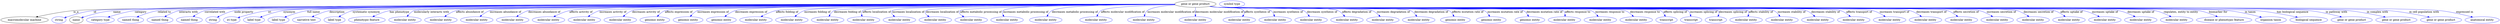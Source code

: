 digraph {
	graph [bb="0,0,10730,123"];
	node [label="\N"];
	"gene or gene product"	 [height=0.5,
		label="gene or gene product",
		pos="5167.4,105",
		width=2.3651];
	"macromolecular machine"	 [height=0.5,
		pos="101.39,18",
		width=2.8164];
	"gene or gene product" -> "macromolecular machine"	 [label=is_a,
		lp="327.39,61.5",
		pos="e,152.5,33.566 5081.8,104.91 4452.7,104.21 562.27,98.688 316.39,69 263.57,62.622 204.87,48.185 162.17,36.294"];
	id	 [color=blue,
		height=0.5,
		label=string,
		pos="251.39,18",
		width=0.84854];
	"gene or gene product" -> id	 [color=blue,
		label=id,
		lp="416.89,61.5",
		pos="e,275.05,29.681 5082.1,104.66 4451.3,102.1 531.73,85.579 411.39,69 356.17,61.392 342.77,55.079 290.39,36 288.5,35.311 286.57,34.567 \
284.64,33.787",
		style=solid];
	name	 [height=0.5,
		pos="330.39,18",
		width=0.84854];
	"gene or gene product" -> name	 [color=blue,
		label=name,
		lp="515.89,61.5",
		pos="e,354.23,29.542 5082.1,104.93 4467.9,104.32 736.33,99.403 500.39,69 441.27,61.382 426.67,55.639 370.39,36 368.15,35.217 365.85,34.357 \
363.56,33.451",
		style=solid];
	category	 [color=blue,
		height=0.5,
		label="category type",
		pos="437.39,18",
		width=1.6249];
	"gene or gene product" -> category	 [color=blue,
		label=category,
		lp="621.89,61.5",
		pos="e,472.46,32.468 5082,104.68 4465.4,102.32 713.43,87.249 598.39,69 557.98,62.589 513.78,48.01 481.93,36.075",
		style=solid];
	"related to"	 [color=blue,
		height=0.5,
		label="named thing",
		pos="569.39,18",
		width=1.5346];
	"gene or gene product" -> "related to"	 [color=blue,
		label="related to",
		lp="727.39,61.5",
		pos="e,599.4,33.195 5082,104.74 4473.3,102.8 813.11,90.298 701.39,69 669.08,62.84 634.46,49.172 608.78,37.535",
		style=solid];
	"interacts with"	 [color=blue,
		height=0.5,
		label="named thing",
		pos="697.39,18",
		width=1.5346];
	"gene or gene product" -> "interacts with"	 [color=blue,
		label="interacts with",
		lp="833.39,61.5",
		pos="e,721.34,34.41 5081.9,104.84 4480.3,103.68 904.35,95.643 796.39,69 772.84,63.187 748.59,50.822 729.99,39.723",
		style=solid];
	"correlated with"	 [color=blue,
		height=0.5,
		label="named thing",
		pos="825.39,18",
		width=1.5346];
	"gene or gene product" -> "correlated with"	 [color=blue,
		label="correlated with",
		lp="948.39,61.5",
		pos="e,845.43,34.88 5082.1,104.92 4490.1,104.27 1011.4,99.169 907.39,69 888.01,63.376 868.72,51.765 853.73,41.04",
		style=solid];
	"node property"	 [color=blue,
		height=0.5,
		label=string,
		pos="929.39,18",
		width=0.84854];
	"gene or gene product" -> "node property"	 [color=blue,
		label="node property",
		lp="1073.4,61.5",
		pos="e,950.28,31.485 5082,104.77 4499.9,103.15 1137.5,92.754 1035.4,69 1008.1,62.66 979.69,48.497 959.14,36.701",
		style=solid];
	iri	 [color=blue,
		height=0.5,
		label="iri type",
		pos="1014.4,18",
		width=1.011];
	"gene or gene product" -> iri	 [color=blue,
		label=iri,
		lp="1185.9,61.5",
		pos="e,1042.4,29.677 5081.9,104.86 4520.6,103.87 1379.1,97.102 1179.4,69 1134.5,62.678 1085,46.007 1052,33.432",
		style=solid];
	synonym	 [color=blue,
		height=0.5,
		label="label type",
		pos="1114.4,18",
		width=1.2638];
	"gene or gene product" -> synonym	 [color=blue,
		label=synonym,
		lp="1274.9,61.5",
		pos="e,1142.8,32.092 5081.9,104.63 4517.6,102.12 1346.8,87.255 1249.4,69 1215.3,62.611 1178.6,48.209 1152.1,36.333",
		style=solid];
	"full name"	 [color=blue,
		height=0.5,
		label="label type",
		pos="1223.4,18",
		width=1.2638];
	"gene or gene product" -> "full name"	 [color=blue,
		label="full name",
		lp="1382.9,61.5",
		pos="e,1251.6,32.209 5082,104.61 4527.1,102.04 1451,86.98 1356.4,69 1322.9,62.626 1286.8,48.296 1260.7,36.445",
		style=solid];
	description	 [color=blue,
		height=0.5,
		label="narrative text",
		pos="1344.4,18",
		width=1.6068];
	"gene or gene product" -> description	 [color=blue,
		label=description,
		lp="1488.9,61.5",
		pos="e,1371.9,34.163 5082.1,104.65 4536.1,102.37 1549.8,88.986 1458.4,69 1431.1,63.045 1402.5,50.199 1380.7,38.891",
		style=solid];
	"systematic synonym"	 [color=blue,
		height=0.5,
		label="label type",
		pos="1465.4,18",
		width=1.2638];
	"gene or gene product" -> "systematic synonym"	 [color=blue,
		label="systematic synonym",
		lp="1617.4,61.5",
		pos="e,1487.8,33.895 5081.9,104.71 4544.1,102.78 1649.4,91.404 1561.4,69 1538.3,63.135 1514.7,50.684 1496.7,39.553",
		style=solid];
	"has phenotype"	 [color=blue,
		height=0.5,
		label="phenotypic feature",
		pos="1605.4,18",
		width=2.1304];
	"gene or gene product" -> "has phenotype"	 [color=blue,
		label="has phenotype",
		lp="1763.9,61.5",
		pos="e,1635.1,34.66 5082,104.57 4559.1,101.87 1809.1,86.843 1724.4,69 1696.4,63.094 1666.7,50.429 1644.1,39.199",
		style=solid];
	"molecularly interacts with"	 [color=blue,
		height=0.5,
		label="molecular entity",
		pos="1769.4,18",
		width=1.9137];
	"gene or gene product" -> "molecularly interacts with"	 [color=blue,
		label="molecularly interacts with",
		lp="1902.9,61.5",
		pos="e,1784.8,35.808 5082.1,104.86 4568.7,103.92 1910,97.671 1831.4,69 1816.6,63.622 1802.9,53.101 1792.1,43.005",
		style=solid];
	"affects abundance of"	 [color=blue,
		height=0.5,
		label="molecular entity",
		pos="1925.4,18",
		width=1.9137];
	"gene or gene product" -> "affects abundance of"	 [color=blue,
		label="affects abundance of",
		lp="2069.9,61.5",
		pos="e,1947.5,35.125 5082,104.62 4585.5,102.35 2089.5,89.915 2013.4,69 1992.8,63.351 1972.1,51.698 1955.9,40.956",
		style=solid];
	"increases abundance of"	 [color=blue,
		height=0.5,
		label="molecular entity",
		pos="2081.4,18",
		width=1.9137];
	"gene or gene product" -> "increases abundance of"	 [color=blue,
		label="increases abundance of",
		lp="2223.9,61.5",
		pos="e,2101.2,35.355 5082.1,104.63 4599.6,102.44 2232.2,90.637 2160.4,69 2141.8,63.41 2123.5,52.039 2109.2,41.45",
		style=solid];
	"decreases abundance of"	 [color=blue,
		height=0.5,
		label="molecular entity",
		pos="2237.4,18",
		width=1.9137];
	"gene or gene product" -> "decreases abundance of"	 [color=blue,
		label="decreases abundance of",
		lp="2391.9,61.5",
		pos="e,2260,35.119 5081.9,104.5 4615.5,101.7 2395.5,87.429 2327.4,69 2306.5,63.343 2285.3,51.69 2268.7,40.949",
		style=solid];
	"affects activity of"	 [color=blue,
		height=0.5,
		label="molecular entity",
		pos="2393.4,18",
		width=1.9137];
	"gene or gene product" -> "affects activity of"	 [color=blue,
		label="affects activity of",
		lp="2552.4,61.5",
		pos="e,2421,34.629 5082,104.84 4640.4,103.89 2632.8,97.996 2504.4,69 2478.3,63.099 2450.9,50.606 2429.9,39.462",
		style=solid];
	"increases activity of"	 [color=blue,
		height=0.5,
		label="molecular entity",
		pos="2549.4,18",
		width=1.9137];
	"gene or gene product" -> "increases activity of"	 [color=blue,
		label="increases activity of",
		lp="2694.9,61.5",
		pos="e,2572.3,35.109 5082.3,104.36 4648.4,101.03 2700.6,85.187 2640.4,69 2619.1,63.276 2597.5,51.458 2580.6,40.639",
		style=solid];
	"decreases activity of"	 [color=blue,
		height=0.5,
		label="molecular entity",
		pos="2705.4,18",
		width=1.9137];
	"gene or gene product" -> "decreases activity of"	 [color=blue,
		label="decreases activity of",
		lp="2838.4,61.5",
		pos="e,2724.7,35.33 5082.3,104.37 4663.3,101.18 2838.4,86.331 2782.4,69 2764.4,63.427 2746.7,52.213 2732.8,41.716",
		style=solid];
	"affects expression of"	 [color=blue,
		height=0.5,
		label="genomic entity",
		pos="2856.4,18",
		width=1.7693];
	"gene or gene product" -> "affects expression of"	 [color=blue,
		label="affects expression of",
		lp="2980.9,61.5",
		pos="e,2873.3,35.549 5082,104.35 4678.1,101.18 2976.3,86.78 2924.4,69 2908.4,63.525 2893.1,52.737 2881.1,42.487",
		style=solid];
	"increases expression of"	 [color=blue,
		height=0.5,
		label="genomic entity",
		pos="3001.4,18",
		width=1.7693];
	"gene or gene product" -> "increases expression of"	 [color=blue,
		label="increases expression of",
		lp="3129.9,61.5",
		pos="e,3017.4,35.531 5082.3,104.28 4694.9,100.91 3114.6,86.134 3066.4,69 3050.9,63.501 3036.3,52.71 3024.8,42.465",
		style=solid];
	"decreases expression of"	 [color=blue,
		height=0.5,
		label="genomic entity",
		pos="3146.4,18",
		width=1.7693];
	"gene or gene product" -> "decreases expression of"	 [color=blue,
		label="decreases expression of",
		lp="3292.9,61.5",
		pos="e,3166.8,35.065 5082,104.68 4719,103.16 3318.3,95.574 3228.4,69 3209.2,63.318 3190,51.822 3175.1,41.181",
		style=solid];
	"affects folding of"	 [color=blue,
		height=0.5,
		label="molecular entity",
		pos="3297.4,18",
		width=1.9137];
	"gene or gene product" -> "affects folding of"	 [color=blue,
		label="affects folding of",
		lp="3446.4,61.5",
		pos="e,3323,34.82 5082.2,104.31 4740.2,101.39 3481.8,89.331 3399.4,69 3375.5,63.102 3350.8,50.906 3331.6,39.919",
		style=solid];
	"increases folding of"	 [color=blue,
		height=0.5,
		label="molecular entity",
		pos="3453.4,18",
		width=1.9137];
	"gene or gene product" -> "increases folding of"	 [color=blue,
		label="increases folding of",
		lp="3578.4,61.5",
		pos="e,3471.2,35.524 5082.1,104.53 4755.4,102.55 3598.7,93.825 3524.4,69 3507.7,63.438 3491.6,52.491 3479,42.161",
		style=solid];
	"decreases folding of"	 [color=blue,
		height=0.5,
		label="molecular entity",
		pos="3609.4,18",
		width=1.9137];
	"gene or gene product" -> "decreases folding of"	 [color=blue,
		label="decreases folding of",
		lp="3710.4,61.5",
		pos="e,3620,35.888 5082.2,104.83 4772.3,103.97 3720.5,98.868 3655.4,69 3643.7,63.652 3633.8,53.802 3626.1,44.173",
		style=solid];
	"affects localization of"	 [color=blue,
		height=0.5,
		label="molecular entity",
		pos="3765.4,18",
		width=1.9137];
	"gene or gene product" -> "affects localization of"	 [color=blue,
		label="affects localization of",
		lp="3837.4,61.5",
		pos="e,3764.9,36.003 5082.3,104.17 4784.2,101.08 3804,89.408 3778.4,69 3771.4,63.429 3767.9,54.676 3766.1,45.984",
		style=solid];
	"increases localization of"	 [color=blue,
		height=0.5,
		label="molecular entity",
		pos="3921.4,18",
		width=1.9137];
	"gene or gene product" -> "increases localization of"	 [color=blue,
		label="increases localization of",
		lp="3970.4,61.5",
		pos="e,3907.2,36.087 5082.2,104.15 4801.8,101.16 3924.9,90.138 3904.4,69 3898.1,62.512 3899,53.625 3902.6,45.086",
		style=solid];
	"decreases localization of"	 [color=blue,
		height=0.5,
		label="molecular entity",
		pos="4077.4,18",
		width=1.9137];
	"gene or gene product" -> "decreases localization of"	 [color=blue,
		label="decreases localization of",
		lp="4111.4,61.5",
		pos="e,4054.8,35.267 5082.2,103.84 4823.4,100.11 4062.4,87.599 4044.4,69 4036.9,61.266 4040.6,51.589 4047.8,42.749",
		style=solid];
	"affects metabolic processing of"	 [color=blue,
		height=0.5,
		label="molecular entity",
		pos="4233.4,18",
		width=1.9137];
	"gene or gene product" -> "affects metabolic processing of"	 [color=blue,
		label="affects metabolic processing of",
		lp="4271.9,61.5",
		pos="e,4203.2,34.251 5082.3,103.43 4846.7,98.896 4201.9,85.037 4186.4,69 4177.4,59.703 4184.2,49.244 4195.1,40.229",
		style=solid];
	"increases metabolic processing of"	 [color=blue,
		height=0.5,
		label="molecular entity",
		pos="4389.4,18",
		width=1.9137];
	"gene or gene product" -> "increases metabolic processing of"	 [color=blue,
		label="increases metabolic processing of",
		lp="4457.4,61.5",
		pos="e,4371.7,35.734 5082,104.3 4880.4,102.23 4389.8,94.578 4365.4,69 4358.7,61.998 4360.8,52.784 4365.8,44.117",
		style=solid];
	"decreases metabolic processing of"	 [color=blue,
		height=0.5,
		label="molecular entity",
		pos="4545.4,18",
		width=1.9137];
	"gene or gene product" -> "decreases metabolic processing of"	 [color=blue,
		label="decreases metabolic processing of",
		lp="4657.9,61.5",
		pos="e,4547.2,36.075 5082.9,102.38 4921.9,97.05 4584.9,84.154 4564.4,69 4556.9,63.448 4552.3,54.583 4549.6,45.791",
		style=solid];
	"affects molecular modification of"	 [color=blue,
		height=0.5,
		label="molecular entity",
		pos="4740.4,18",
		width=1.9137];
	"gene or gene product" -> "affects molecular modification of"	 [color=blue,
		label="affects molecular modification of",
		lp="4860.4,61.5",
		pos="e,4745.5,36.155 5083.7,101.62 4974.5,96.578 4794.1,85.826 4768.4,69 4759.9,63.477 4753.8,54.501 4749.5,45.607",
		style=solid];
	"increases molecular modification of"	 [color=blue,
		height=0.5,
		label="molecular entity",
		pos="4947.4,18",
		width=1.9137];
	"gene or gene product" -> "increases molecular modification of"	 [color=blue,
		label="increases molecular modification of",
		lp="5064.9,61.5",
		pos="e,4949.6,36.179 5087.4,98.754 5039.7,93.51 4984.8,84.337 4966.4,69 4959.4,63.167 4955,54.505 4952.2,45.967",
		style=solid];
	"decreases molecular modification of"	 [color=blue,
		height=0.5,
		label="molecular entity",
		pos="5167.4,18",
		width=1.9137];
	"gene or gene product" -> "decreases molecular modification of"	 [color=blue,
		label="decreases molecular modification of",
		lp="5266.9,61.5",
		pos="e,5167.4,36.003 5167.4,86.974 5167.4,75.192 5167.4,59.561 5167.4,46.158",
		style=solid];
	"affects synthesis of"	 [color=blue,
		height=0.5,
		label="molecular entity",
		pos="5329.4,18",
		width=1.9137];
	"gene or gene product" -> "affects synthesis of"	 [color=blue,
		label="affects synthesis of",
		lp="5423.9,61.5",
		pos="e,5354.7,34.932 5230.1,92.811 5240.5,90.831 5251.3,88.831 5261.4,87 5284.9,82.753 5352,87.254 5367.4,69 5374.6,60.432 5370.1,50.636 \
5362.1,41.934",
		style=solid];
	"increases synthesis of"	 [color=blue,
		height=0.5,
		label="molecular entity",
		pos="5485.4,18",
		width=1.9137];
	"gene or gene product" -> "increases synthesis of"	 [color=blue,
		label="increases synthesis of",
		lp="5547.4,61.5",
		pos="e,5488.9,36.01 5228.2,92.376 5239.2,90.368 5250.6,88.471 5261.4,87 5285.6,83.699 5463,86.128 5480.4,69 5486.4,63.054 5488.7,54.471 \
5489.1,46.037",
		style=solid];
	"decreases synthesis of"	 [color=blue,
		height=0.5,
		label="molecular entity",
		pos="5641.4,18",
		width=1.9137];
	"gene or gene product" -> "decreases synthesis of"	 [color=blue,
		label="decreases synthesis of",
		lp="5685.9,61.5",
		pos="e,5635.4,36.099 5227.6,92.194 5238.8,90.179 5250.4,88.327 5261.4,87 5299.9,82.338 5577,88.9 5610.4,69 5619.4,63.601 5626.2,54.445 \
5631,45.368",
		style=solid];
	"affects degradation of"	 [color=blue,
		height=0.5,
		label="molecular entity",
		pos="5797.4,18",
		width=1.9137];
	"gene or gene product" -> "affects degradation of"	 [color=blue,
		label="affects degradation of",
		lp="5829.9,61.5",
		pos="e,5786.4,35.835 5227.1,92.151 5238.4,90.114 5250.2,88.265 5261.4,87 5315.4,80.869 5701,91.739 5750.4,69 5762.3,63.532 5772.5,53.525 \
5780.4,43.815",
		style=solid];
	"increases degradation of"	 [color=blue,
		height=0.5,
		label="molecular entity",
		pos="5953.4,18",
		width=1.9137];
	"gene or gene product" -> "increases degradation of"	 [color=blue,
		label="increases degradation of",
		lp="5984.9,61.5",
		pos="e,5938.6,35.7 5227.1,92.076 5238.4,90.046 5250.2,88.218 5261.4,87 5331.2,79.369 5827.8,94.173 5893.4,69 5907.8,63.481 5921.1,52.943 \
5931.5,42.872",
		style=solid];
	"decreases degradation of"	 [color=blue,
		height=0.5,
		label="molecular entity",
		pos="6109.4,18",
		width=1.9137];
	"gene or gene product" -> "decreases degradation of"	 [color=blue,
		label="decreases degradation of",
		lp="6145.9,61.5",
		pos="e,6096.5,35.699 5226.8,92.068 5238.3,90.025 5250.2,88.195 5261.4,87 5305.3,82.335 6014.6,85.765 6055.4,69 6068.6,63.587 6080.4,53.349 \
6089.7,43.459",
		style=solid];
	"affects mutation rate of"	 [color=blue,
		height=0.5,
		label="genomic entity",
		pos="6260.4,18",
		width=1.7693];
	"gene or gene product" -> "affects mutation rate of"	 [color=blue,
		label="affects mutation rate of",
		lp="6300.4,61.5",
		pos="e,6250.8,35.883 5226.8,92.033 5238.3,89.993 5250.2,88.173 5261.4,87 5314.2,81.485 6169.4,91.845 6217.4,69 6228.6,63.645 6238,53.794 \
6245.1,44.167",
		style=solid];
	"increases mutation rate of"	 [color=blue,
		height=0.5,
		label="genomic entity",
		pos="6405.4,18",
		width=1.7693];
	"gene or gene product" -> "increases mutation rate of"	 [color=blue,
		label="increases mutation rate of",
		lp="6456.4,61.5",
		pos="e,6397.6,36.077 5226.6,92.055 5238.1,89.999 5250.1,88.167 5261.4,87 5322.6,80.692 6313.8,97.388 6368.4,69 6378.5,63.72 6386.6,54.243 \
6392.5,44.88",
		style=solid];
	"decreases mutation rate of"	 [color=blue,
		height=0.5,
		label="genomic entity",
		pos="6550.4,18",
		width=1.7693];
	"gene or gene product" -> "decreases mutation rate of"	 [color=blue,
		label="decreases mutation rate of",
		lp="6615.4,61.5",
		pos="e,6548.7,36.231 5226.6,92.036 5238.1,89.981 5250.1,88.155 5261.4,87 5296.5,83.419 6502.6,89.332 6531.4,69 6539,63.62 6543.6,54.794 \
6546.3,45.985",
		style=solid];
	"affects response to"	 [color=blue,
		height=0.5,
		label="molecular entity",
		pos="6701.4,18",
		width=1.9137];
	"gene or gene product" -> "affects response to"	 [color=blue,
		label="affects response to",
		lp="6752.4,61.5",
		pos="e,6703.1,36.183 5226.6,92.022 5238.1,89.968 5250.1,88.146 5261.4,87 5300.9,82.999 6660.9,94.436 6691.4,69 6698,63.455 6701.1,54.9 \
6702.4,46.37",
		style=solid];
	"increases response to"	 [color=blue,
		height=0.5,
		label="molecular entity",
		pos="6857.4,18",
		width=1.9137];
	"gene or gene product" -> "increases response to"	 [color=blue,
		label="increases response to",
		lp="6885.9,61.5",
		pos="e,6845.5,35.981 5226.6,92.013 5238.1,89.96 5250.1,88.141 5261.4,87 5304.1,82.694 6767.9,85.862 6807.4,69 6819.8,63.713 6830.6,53.735 \
6839.1,43.996",
		style=solid];
	"decreases response to"	 [color=blue,
		height=0.5,
		label="molecular entity",
		pos="7013.4,18",
		width=1.9137];
	"gene or gene product" -> "decreases response to"	 [color=blue,
		label="decreases response to",
		lp="7033.4,61.5",
		pos="e,6997.1,35.573 5226.6,92.004 5238.1,89.952 5250.1,88.136 5261.4,87 5354.6,77.654 6858.9,99.733 6947.4,69 6963.1,63.557 6977.9,52.772 \
6989.6,42.517",
		style=solid];
	"affects splicing of"	 [color=blue,
		height=0.5,
		label=transcript,
		pos="7144.4,18",
		width=1.2277];
	"gene or gene product" -> "affects splicing of"	 [color=blue,
		label="affects splicing of",
		lp="7166.4,61.5",
		pos="e,7133.5,35.465 5226.6,91.996 5238.1,89.945 5250.1,88.131 5261.4,87 5312.1,81.936 7049.7,89.447 7096.4,69 7108.7,63.627 7119.3,53.435 \
7127.4,43.566",
		style=solid];
	"increases splicing of"	 [color=blue,
		height=0.5,
		label=transcript,
		pos="7250.4,18",
		width=1.2277];
	"gene or gene product" -> "increases splicing of"	 [color=blue,
		label="increases splicing of",
		lp="7291.4,61.5",
		pos="e,7244.6,36.014 5226.6,91.991 5238.1,89.94 5250.1,88.127 5261.4,87 5315.5,81.613 7172.1,95.88 7219.4,69 7228.7,63.7 7235.6,54.349 \
7240.4,45.09",
		style=solid];
	"decreases splicing of"	 [color=blue,
		height=0.5,
		label=transcript,
		pos="7356.4,18",
		width=1.2277];
	"gene or gene product" -> "decreases splicing of"	 [color=blue,
		label="decreases splicing of",
		lp="7416.4,61.5",
		pos="e,7360,35.978 5226.6,91.985 5238.1,89.935 5250.1,88.124 5261.4,87 5290.3,84.134 7330,88.592 7351.4,69 7357.7,63.237 7360,54.627 \
7360.4,46.115",
		style=solid];
	"affects stability of"	 [color=blue,
		height=0.5,
		label="molecular entity",
		pos="7487.4,18",
		width=1.9137];
	"gene or gene product" -> "affects stability of"	 [color=blue,
		label="affects stability of",
		lp="7536.9,61.5",
		pos="e,7489.1,36.197 5226.6,91.981 5238.1,89.931 5250.1,88.121 5261.4,87 5292,83.968 7453.7,88.655 7477.4,69 7484.1,63.47 7487.1,54.918 \
7488.4,46.388",
		style=solid];
	"increases stability of"	 [color=blue,
		height=0.5,
		label="molecular entity",
		pos="7643.4,18",
		width=1.9137];
	"gene or gene product" -> "increases stability of"	 [color=blue,
		label="increases stability of",
		lp="7668.4,61.5",
		pos="e,7630.8,35.769 5226.6,91.977 5238.1,89.928 5250.1,88.119 5261.4,87 5325.8,80.64 7530.5,93.414 7590.4,69 7603.5,63.677 7615.1,53.451 \
7624.1,43.545",
		style=solid];
	"decreases stability of"	 [color=blue,
		height=0.5,
		label="molecular entity",
		pos="7799.4,18",
		width=1.9137];
	"gene or gene product" -> "decreases stability of"	 [color=blue,
		label="decreases stability of",
		lp="7815.9,61.5",
		pos="e,7781.6,35.614 5226.6,91.973 5238.1,89.924 5250.1,88.116 5261.4,87 5329.6,80.278 7663.2,90.238 7728.4,69 7745.1,63.56 7761.2,52.625 \
7773.8,42.27",
		style=solid];
	"affects transport of"	 [color=blue,
		height=0.5,
		label="molecular entity",
		pos="7955.4,18",
		width=1.9137];
	"gene or gene product" -> "affects transport of"	 [color=blue,
		label="affects transport of",
		lp="7961.9,61.5",
		pos="e,7935.8,35.386 5226.6,91.97 5238.1,89.921 5250.1,88.114 5261.4,87 5333.7,79.887 7807.8,89.987 7877.4,69 7895.6,63.505 7913.5,52.297 \
7927.6,41.784",
		style=solid];
	"increases transport of"	 [color=blue,
		height=0.5,
		label="molecular entity",
		pos="8111.4,18",
		width=1.9137];
	"gene or gene product" -> "increases transport of"	 [color=blue,
		label="increases transport of",
		lp="8114.9,61.5",
		pos="e,8087.6,35.171 5226.6,91.966 5238.1,89.918 5250.1,88.112 5261.4,87 5337.6,79.52 7943.2,88.075 8017.4,69 8039.3,63.367 8061.6,51.553 \
8079,40.713",
		style=solid];
	"decreases transport of"	 [color=blue,
		height=0.5,
		label="molecular entity",
		pos="8267.4,18",
		width=1.9137];
	"gene or gene product" -> "decreases transport of"	 [color=blue,
		label="decreases transport of",
		lp="8273.9,61.5",
		pos="e,8244.8,35.166 5226.3,92.008 5237.9,89.941 5250,88.118 5261.4,87 5342,79.1 8099.1,89.891 8177.4,69 8198.3,63.411 8219.5,51.762 \
8236.1,41.006",
		style=solid];
	"affects secretion of"	 [color=blue,
		height=0.5,
		label="molecular entity",
		pos="8423.4,18",
		width=1.9137];
	"gene or gene product" -> "affects secretion of"	 [color=blue,
		label="affects secretion of",
		lp="8425.4,61.5",
		pos="e,8401.9,35.16 5226.3,92.005 5237.9,89.939 5250,88.116 5261.4,87 5346.4,78.68 8255.1,91.837 8337.4,69 8357.6,63.402 8377.8,51.752 \
8393.6,40.998",
		style=solid];
	"increases secretion of"	 [color=blue,
		height=0.5,
		label="molecular entity",
		pos="8579.4,18",
		width=1.9137];
	"gene or gene product" -> "increases secretion of"	 [color=blue,
		label="increases secretion of",
		lp="8580.4,61.5",
		pos="e,8554.9,34.932 5226.3,92.003 5237.9,89.936 5250,88.115 5261.4,87 5350.4,78.302 8394.6,90.497 8481.4,69 8504.4,63.296 8528.1,51.189 \
8546.4,40.202",
		style=solid];
	"decreases secretion of"	 [color=blue,
		height=0.5,
		label="molecular entity",
		pos="8735.4,18",
		width=1.9137];
	"gene or gene product" -> "decreases secretion of"	 [color=blue,
		label="decreases secretion of",
		lp="8741.4,61.5",
		pos="e,8712.2,35.177 5226.3,92 5237.9,89.934 5250,88.113 5261.4,87 5354.9,77.877 8552.5,92.765 8643.4,69 8664.9,63.374 8686.8,51.561 \
8703.8,40.719",
		style=solid];
	"affects uptake of"	 [color=blue,
		height=0.5,
		label="molecular entity",
		pos="8891.4,18",
		width=1.9137];
	"gene or gene product" -> "affects uptake of"	 [color=blue,
		label="affects uptake of",
		lp="8886.9,61.5",
		pos="e,8869.9,35.166 5226.3,91.998 5237.9,89.932 5250,88.112 5261.4,87 5359.4,77.452 8710.5,95.275 8805.4,69 8825.6,63.41 8845.8,51.76 \
8861.6,41.005",
		style=solid];
	"increases uptake of"	 [color=blue,
		height=0.5,
		label="molecular entity",
		pos="9047.4,18",
		width=1.9137];
	"gene or gene product" -> "increases uptake of"	 [color=blue,
		label="increases uptake of",
		lp="9033.9,61.5",
		pos="e,9019.8,34.702 5226.3,91.996 5237.9,89.931 5250,88.111 5261.4,87 5363,77.108 8836.7,91.058 8936.4,69 8962.5,63.212 8989.9,50.72 \
9010.9,39.549",
		style=solid];
	"decreases uptake of"	 [color=blue,
		height=0.5,
		label="molecular entity",
		pos="9203.4,18",
		width=1.9137];
	"gene or gene product" -> "decreases uptake of"	 [color=blue,
		label="decreases uptake of",
		lp="9189.9,61.5",
		pos="e,9175.3,34.706 5226.3,91.995 5237.9,89.929 5250,88.11 5261.4,87 5367.3,76.704 8986.5,91.622 9090.4,69 9117,63.218 9144.8,50.726 \
9166.2,39.553",
		style=solid];
	"regulates, entity to entity"	 [color=blue,
		height=0.5,
		label="molecular entity",
		pos="9359.4,18",
		width=1.9137];
	"gene or gene product" -> "regulates, entity to entity"	 [color=blue,
		label="regulates, entity to entity",
		lp="9360.4,61.5",
		pos="e,9331.5,34.706 5226.3,91.993 5237.9,89.927 5250,88.109 5261.4,87 5371.6,76.292 9139.2,92.721 9247.4,69 9273.8,63.219 9301.4,50.727 \
9322.6,39.554",
		style=solid];
	"biomarker for"	 [color=blue,
		height=0.5,
		label="disease or phenotypic feature",
		pos="9560.4,18",
		width=3.1775];
	"gene or gene product" -> "biomarker for"	 [color=blue,
		label="biomarker for",
		lp="9521.4,61.5",
		pos="e,9527.2,35.228 5226.3,91.991 5237.9,89.926 5250,88.108 5261.4,87 5376.7,75.807 9318.7,91.079 9432.4,69 9462,63.245 9493.6,50.764 \
9517.9,39.59",
		style=solid];
	"in taxon"	 [color=blue,
		height=0.5,
		label="organism taxon",
		pos="9758.4,18",
		width=1.8234];
	"gene or gene product" -> "in taxon"	 [color=blue,
		label="in taxon",
		lp="9661.9,61.5",
		pos="e,9717.2,32.027 5226.3,91.99 5237.9,89.925 5250,88.107 5261.4,87 5499.3,63.927 9326.4,99.982 9563.4,69 9613.3,62.476 9668.7,47.188 \
9707.6,35.04",
		style=solid];
	"has biological sequence"	 [color=blue,
		height=0.5,
		label="biological sequence",
		pos="9922.4,18",
		width=2.2387];
	"gene or gene product" -> "has biological sequence"	 [color=blue,
		label="has biological sequence",
		lp="9844.4,61.5",
		pos="e,9872.2,32.147 5226.3,91.989 5237.9,89.924 5250,88.106 5261.4,87 5506.2,63.271 9443.9,95.836 9688.4,69 9748.4,62.414 9815.6,46.897 \
9862.5,34.696",
		style=solid];
	"in pathway with"	 [color=blue,
		height=0.5,
		label="gene or gene product",
		pos="10106,18",
		width=2.3651];
	"gene or gene product" -> "in pathway with"	 [color=blue,
		label="in pathway with",
		lp="10033,61.5",
		pos="e,10061,33.371 5226.3,91.987 5237.9,89.922 5250,88.105 5261.4,87 5518.6,62.09 9657.2,102.79 9913.4,69 9960.9,62.741 10013,48.384 \
10052,36.493",
		style=solid];
	"in complex with"	 [color=blue,
		height=0.5,
		label="gene or gene product",
		pos="10294,18",
		width=2.3651];
	"gene or gene product" -> "in complex with"	 [color=blue,
		label="in complex with",
		lp="10209,61.5",
		pos="e,10246,32.882 5226.3,91.986 5237.9,89.921 5250,88.104 5261.4,87 5527.9,61.208 9815.5,100.89 10081,69 10135,62.607 10194,47.754 \
10236,35.717",
		style=solid];
	"in cell population with"	 [color=blue,
		height=0.5,
		label="gene or gene product",
		pos="10482,18",
		width=2.3651];
	"gene or gene product" -> "in cell population with"	 [color=blue,
		label="in cell population with",
		lp="10408,61.5",
		pos="e,10433,32.639 5226.3,91.985 5237.9,89.92 5250,88.104 5261.4,87 5537.7,60.279 9982.6,100.51 10258,69 10315,62.541 10378,47.435 10423,\
35.329",
		style=solid];
	"expressed in"	 [color=blue,
		height=0.5,
		label="anatomical entity",
		pos="10657,18",
		width=2.004];
	"gene or gene product" -> "expressed in"	 [color=blue,
		label="expressed in",
		lp="10579,61.5",
		pos="e,10616,32.885 5226.3,91.983 5237.9,89.919 5250,88.103 5261.4,87 5549.7,59.146 10188,108.73 10474,69 10520,62.693 10570,48.133 10606,\
36.178",
		style=solid];
	"macromolecular machine_name"	 [color=blue,
		height=0.5,
		label="symbol type",
		pos="5325.4,105",
		width=1.5165];
}
